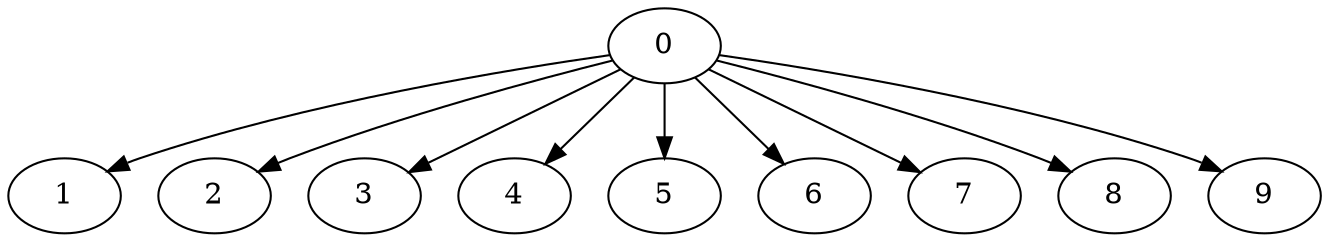 digraph "outputFork_Nodes_10_CCR_0.10_WeightType_Random" {
		0		[Weight=96,Start=0,Processor=0];
		1		[Weight=19,Start=96,Processor=0];
		2		[Weight=19,Start=115,Processor=0];
		3		[Weight=67,Start=134,Processor=0];
		4		[Weight=67,Start=104,Processor=1];
		5		[Weight=29,Start=171,Processor=1];
		6		[Weight=58,Start=98,Processor=2];
		7		[Weight=48,Start=156,Processor=2];
		8		[Weight=48,Start=99,Processor=3];
		9		[Weight=48,Start=147,Processor=3];
		0 -> 1	[Weight=8];
		0 -> 2	[Weight=9];
		0 -> 3	[Weight=4];
		0 -> 4	[Weight=8];
		0 -> 5	[Weight=6];
		0 -> 6	[Weight=2];
		0 -> 7	[Weight=3];
		0 -> 8	[Weight=3];
		0 -> 9	[Weight=7];
}
